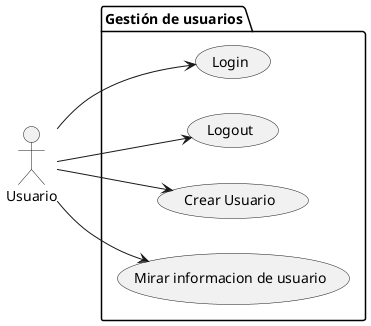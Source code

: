 @startuml Gestión
left to right direction
actor Usuario as u
package "Gestión de usuarios" {
  usecase "Login" as UC1
  usecase "Logout" as UC2
  usecase "Crear Usuario" as UC3
  usecase "Mirar informacion de usuario" as UC4
}
u --> UC1
u --> UC2
u --> UC3
u --> UC4

@enduml